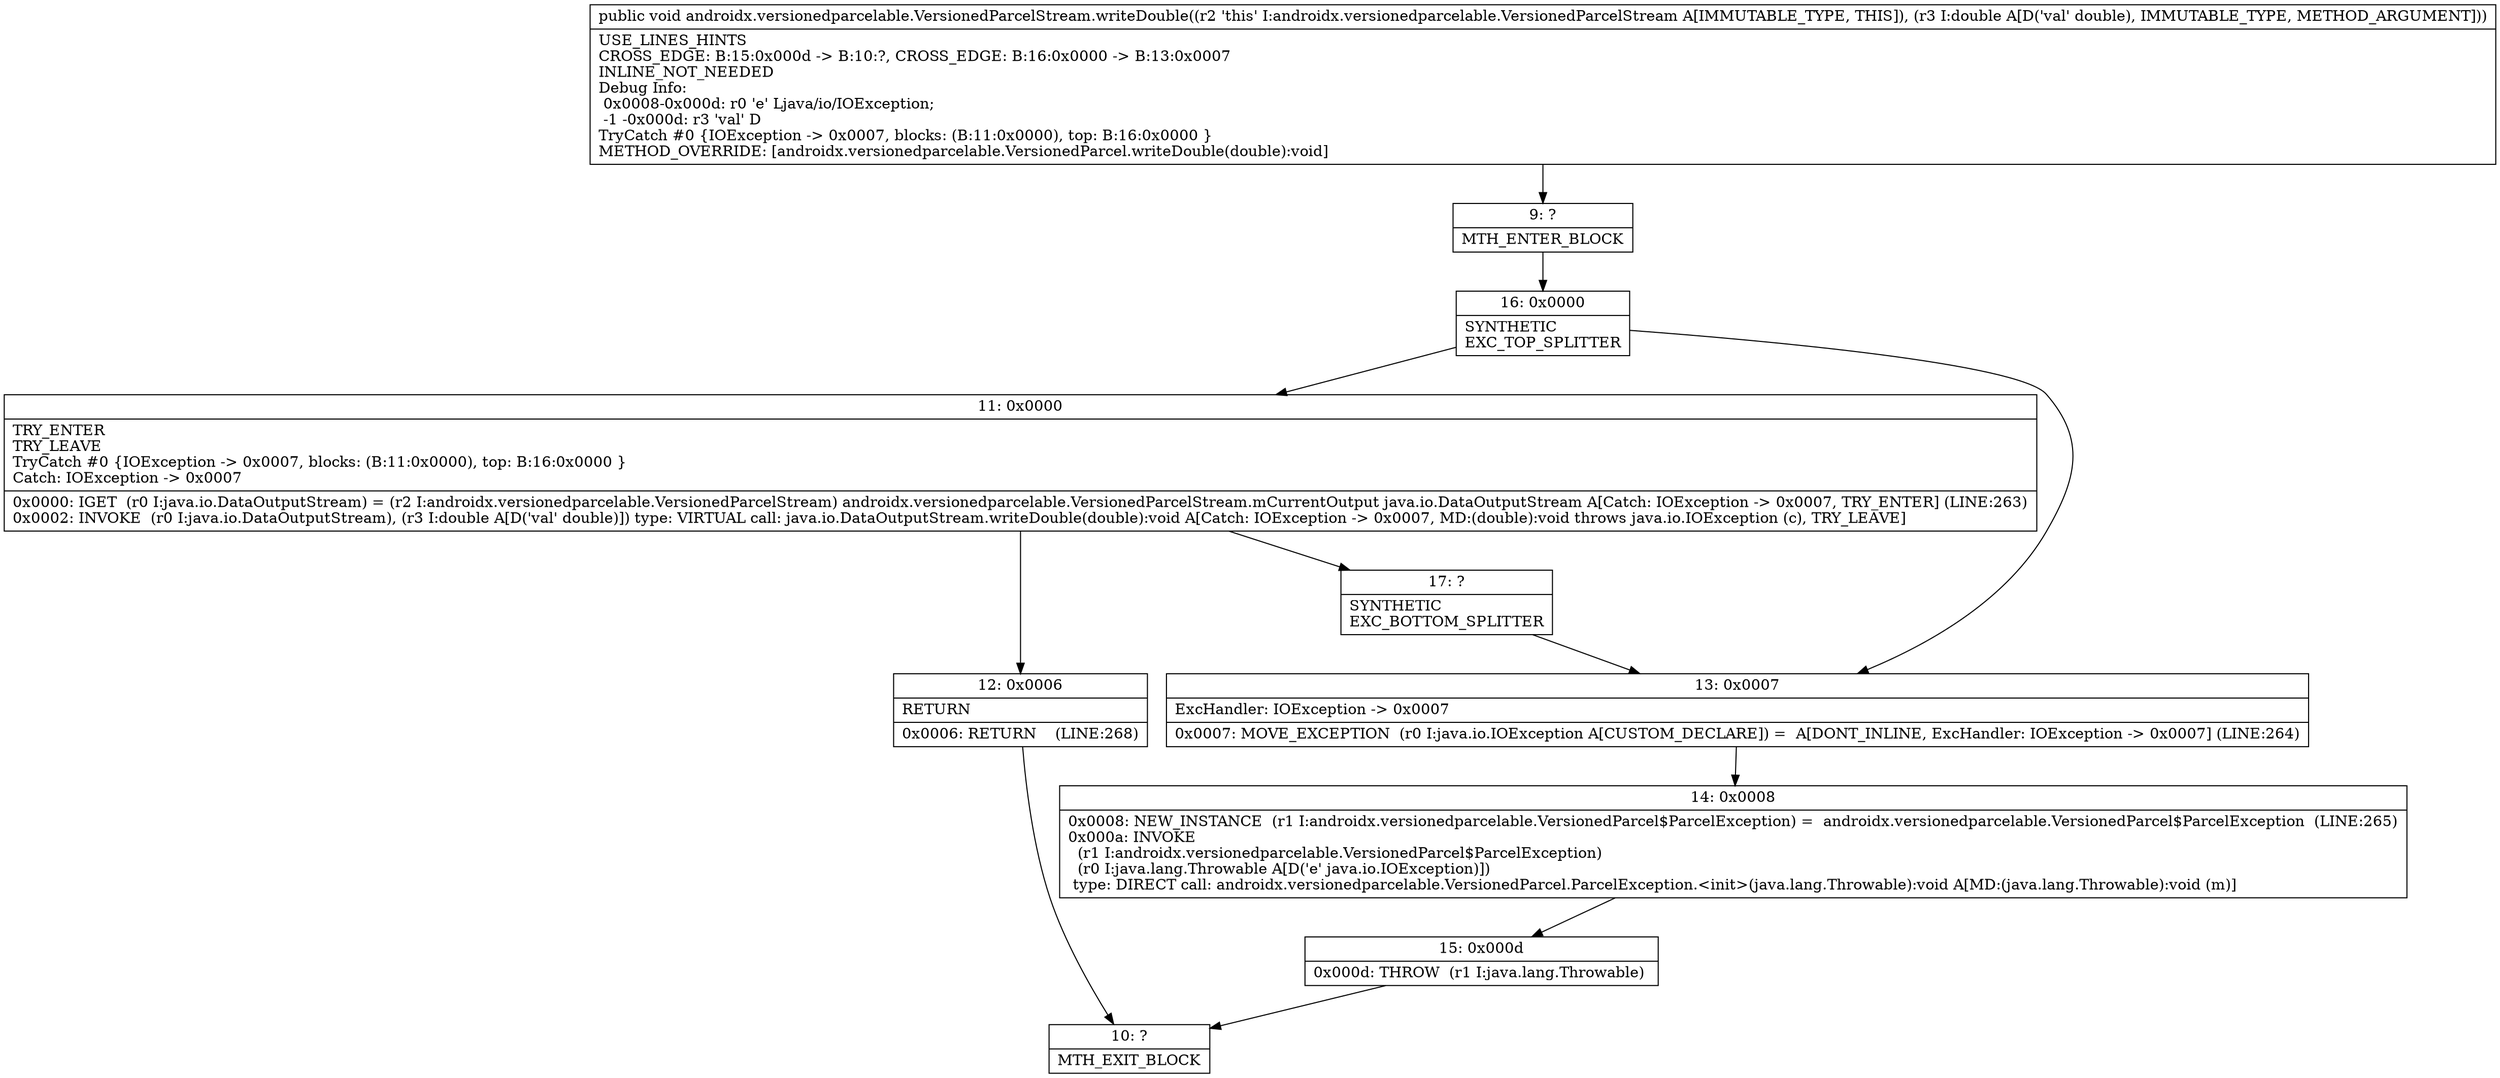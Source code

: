 digraph "CFG forandroidx.versionedparcelable.VersionedParcelStream.writeDouble(D)V" {
Node_9 [shape=record,label="{9\:\ ?|MTH_ENTER_BLOCK\l}"];
Node_16 [shape=record,label="{16\:\ 0x0000|SYNTHETIC\lEXC_TOP_SPLITTER\l}"];
Node_11 [shape=record,label="{11\:\ 0x0000|TRY_ENTER\lTRY_LEAVE\lTryCatch #0 \{IOException \-\> 0x0007, blocks: (B:11:0x0000), top: B:16:0x0000 \}\lCatch: IOException \-\> 0x0007\l|0x0000: IGET  (r0 I:java.io.DataOutputStream) = (r2 I:androidx.versionedparcelable.VersionedParcelStream) androidx.versionedparcelable.VersionedParcelStream.mCurrentOutput java.io.DataOutputStream A[Catch: IOException \-\> 0x0007, TRY_ENTER] (LINE:263)\l0x0002: INVOKE  (r0 I:java.io.DataOutputStream), (r3 I:double A[D('val' double)]) type: VIRTUAL call: java.io.DataOutputStream.writeDouble(double):void A[Catch: IOException \-\> 0x0007, MD:(double):void throws java.io.IOException (c), TRY_LEAVE]\l}"];
Node_12 [shape=record,label="{12\:\ 0x0006|RETURN\l|0x0006: RETURN    (LINE:268)\l}"];
Node_10 [shape=record,label="{10\:\ ?|MTH_EXIT_BLOCK\l}"];
Node_17 [shape=record,label="{17\:\ ?|SYNTHETIC\lEXC_BOTTOM_SPLITTER\l}"];
Node_13 [shape=record,label="{13\:\ 0x0007|ExcHandler: IOException \-\> 0x0007\l|0x0007: MOVE_EXCEPTION  (r0 I:java.io.IOException A[CUSTOM_DECLARE]) =  A[DONT_INLINE, ExcHandler: IOException \-\> 0x0007] (LINE:264)\l}"];
Node_14 [shape=record,label="{14\:\ 0x0008|0x0008: NEW_INSTANCE  (r1 I:androidx.versionedparcelable.VersionedParcel$ParcelException) =  androidx.versionedparcelable.VersionedParcel$ParcelException  (LINE:265)\l0x000a: INVOKE  \l  (r1 I:androidx.versionedparcelable.VersionedParcel$ParcelException)\l  (r0 I:java.lang.Throwable A[D('e' java.io.IOException)])\l type: DIRECT call: androidx.versionedparcelable.VersionedParcel.ParcelException.\<init\>(java.lang.Throwable):void A[MD:(java.lang.Throwable):void (m)]\l}"];
Node_15 [shape=record,label="{15\:\ 0x000d|0x000d: THROW  (r1 I:java.lang.Throwable) \l}"];
MethodNode[shape=record,label="{public void androidx.versionedparcelable.VersionedParcelStream.writeDouble((r2 'this' I:androidx.versionedparcelable.VersionedParcelStream A[IMMUTABLE_TYPE, THIS]), (r3 I:double A[D('val' double), IMMUTABLE_TYPE, METHOD_ARGUMENT]))  | USE_LINES_HINTS\lCROSS_EDGE: B:15:0x000d \-\> B:10:?, CROSS_EDGE: B:16:0x0000 \-\> B:13:0x0007\lINLINE_NOT_NEEDED\lDebug Info:\l  0x0008\-0x000d: r0 'e' Ljava\/io\/IOException;\l  \-1 \-0x000d: r3 'val' D\lTryCatch #0 \{IOException \-\> 0x0007, blocks: (B:11:0x0000), top: B:16:0x0000 \}\lMETHOD_OVERRIDE: [androidx.versionedparcelable.VersionedParcel.writeDouble(double):void]\l}"];
MethodNode -> Node_9;Node_9 -> Node_16;
Node_16 -> Node_11;
Node_16 -> Node_13;
Node_11 -> Node_12;
Node_11 -> Node_17;
Node_12 -> Node_10;
Node_17 -> Node_13;
Node_13 -> Node_14;
Node_14 -> Node_15;
Node_15 -> Node_10;
}


